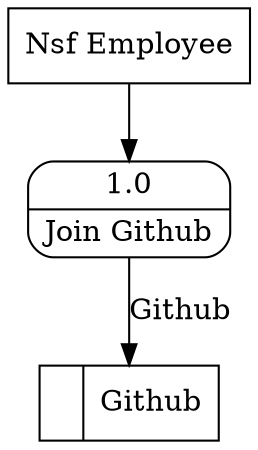 digraph dfd2{ 
node[shape=record]
200 [label="<f0>  |<f1> Github " ];
201 [label="Nsf Employee" shape=box];
202 [label="{<f0> 1.0|<f1> Join Github }" shape=Mrecord];
201 -> 202
202 -> 200 [label="Github"]
}